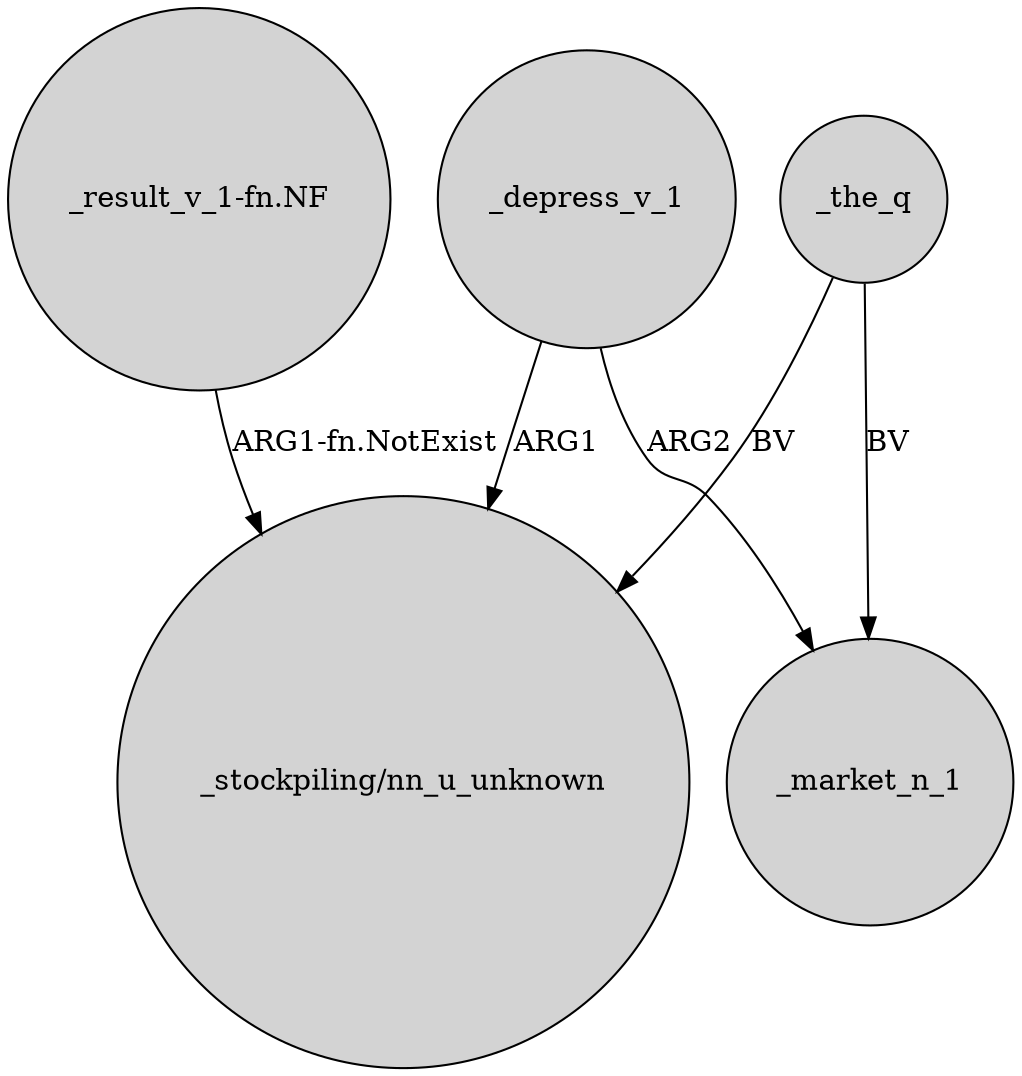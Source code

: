 digraph {
	node [shape=circle style=filled]
	"_result_v_1-fn.NF" -> "_stockpiling/nn_u_unknown" [label="ARG1-fn.NotExist"]
	_the_q -> _market_n_1 [label=BV]
	_depress_v_1 -> _market_n_1 [label=ARG2]
	_depress_v_1 -> "_stockpiling/nn_u_unknown" [label=ARG1]
	_the_q -> "_stockpiling/nn_u_unknown" [label=BV]
}
